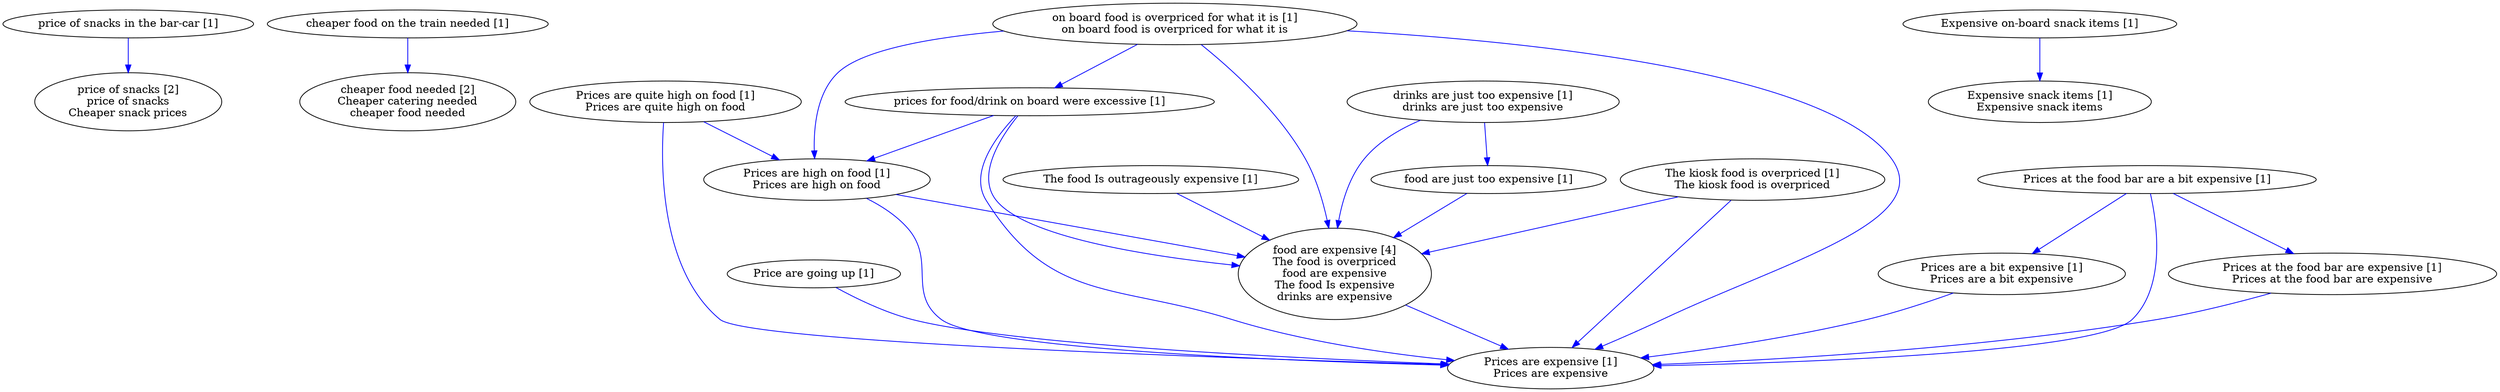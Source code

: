 digraph collapsedGraph {
"price of snacks [2]\nprice of snacks\nCheaper snack prices""cheaper food needed [2]\nCheaper catering needed\ncheaper food needed""food are expensive [4]\nThe food is overpriced\nfood are expensive\nThe food Is expensive\ndrinks are expensive""Expensive on-board snack items [1]""Expensive snack items [1]\nExpensive snack items""Price are going up [1]""Prices are quite high on food [1]\nPrices are quite high on food""Prices are high on food [1]\nPrices are high on food""Prices at the food bar are a bit expensive [1]""Prices at the food bar are expensive [1]\nPrices at the food bar are expensive""Prices are expensive [1]\nPrices are expensive""Prices are a bit expensive [1]\nPrices are a bit expensive""The food Is outrageously expensive [1]""The kiosk food is overpriced [1]\nThe kiosk food is overpriced""cheaper food on the train needed [1]""drinks are just too expensive [1]\ndrinks are just too expensive""food are just too expensive [1]""on board food is overpriced for what it is [1]\non board food is overpriced for what it is""price of snacks in the bar-car [1]""prices for food/drink on board were excessive [1]""Expensive on-board snack items [1]" -> "Expensive snack items [1]\nExpensive snack items" [color=blue]
"Prices are quite high on food [1]\nPrices are quite high on food" -> "Prices are high on food [1]\nPrices are high on food" [color=blue]
"Prices at the food bar are a bit expensive [1]" -> "Prices at the food bar are expensive [1]\nPrices at the food bar are expensive" [color=blue]
"Prices at the food bar are expensive [1]\nPrices at the food bar are expensive" -> "Prices are expensive [1]\nPrices are expensive" [color=blue]
"Prices at the food bar are a bit expensive [1]" -> "Prices are a bit expensive [1]\nPrices are a bit expensive" [color=blue]
"Prices are a bit expensive [1]\nPrices are a bit expensive" -> "Prices are expensive [1]\nPrices are expensive" [color=blue]
"Prices at the food bar are a bit expensive [1]" -> "Prices are expensive [1]\nPrices are expensive" [color=blue]
"Prices are high on food [1]\nPrices are high on food" -> "Prices are expensive [1]\nPrices are expensive" [color=blue]
"Price are going up [1]" -> "Prices are expensive [1]\nPrices are expensive" [color=blue]
"Prices are quite high on food [1]\nPrices are quite high on food" -> "Prices are expensive [1]\nPrices are expensive" [color=blue]
"The food Is outrageously expensive [1]" -> "food are expensive [4]\nThe food is overpriced\nfood are expensive\nThe food Is expensive\ndrinks are expensive" [color=blue]
"food are expensive [4]\nThe food is overpriced\nfood are expensive\nThe food Is expensive\ndrinks are expensive" -> "Prices are expensive [1]\nPrices are expensive" [color=blue]
"The kiosk food is overpriced [1]\nThe kiosk food is overpriced" -> "food are expensive [4]\nThe food is overpriced\nfood are expensive\nThe food Is expensive\ndrinks are expensive" [color=blue]
"The kiosk food is overpriced [1]\nThe kiosk food is overpriced" -> "Prices are expensive [1]\nPrices are expensive" [color=blue]
"cheaper food on the train needed [1]" -> "cheaper food needed [2]\nCheaper catering needed\ncheaper food needed" [color=blue]
"drinks are just too expensive [1]\ndrinks are just too expensive" -> "food are expensive [4]\nThe food is overpriced\nfood are expensive\nThe food Is expensive\ndrinks are expensive" [color=blue]
"food are just too expensive [1]" -> "food are expensive [4]\nThe food is overpriced\nfood are expensive\nThe food Is expensive\ndrinks are expensive" [color=blue]
"Prices are high on food [1]\nPrices are high on food" -> "food are expensive [4]\nThe food is overpriced\nfood are expensive\nThe food Is expensive\ndrinks are expensive" [color=blue]
"drinks are just too expensive [1]\ndrinks are just too expensive" -> "food are just too expensive [1]" [color=blue]
"on board food is overpriced for what it is [1]\non board food is overpriced for what it is" -> "food are expensive [4]\nThe food is overpriced\nfood are expensive\nThe food Is expensive\ndrinks are expensive" [color=blue]
"on board food is overpriced for what it is [1]\non board food is overpriced for what it is" -> "Prices are expensive [1]\nPrices are expensive" [color=blue]
"on board food is overpriced for what it is [1]\non board food is overpriced for what it is" -> "Prices are high on food [1]\nPrices are high on food" [color=blue]
"price of snacks in the bar-car [1]" -> "price of snacks [2]\nprice of snacks\nCheaper snack prices" [color=blue]
"on board food is overpriced for what it is [1]\non board food is overpriced for what it is" -> "prices for food/drink on board were excessive [1]" [color=blue]
"prices for food/drink on board were excessive [1]" -> "Prices are high on food [1]\nPrices are high on food" [color=blue]
"prices for food/drink on board were excessive [1]" -> "food are expensive [4]\nThe food is overpriced\nfood are expensive\nThe food Is expensive\ndrinks are expensive" [color=blue]
"prices for food/drink on board were excessive [1]" -> "Prices are expensive [1]\nPrices are expensive" [color=blue]
}